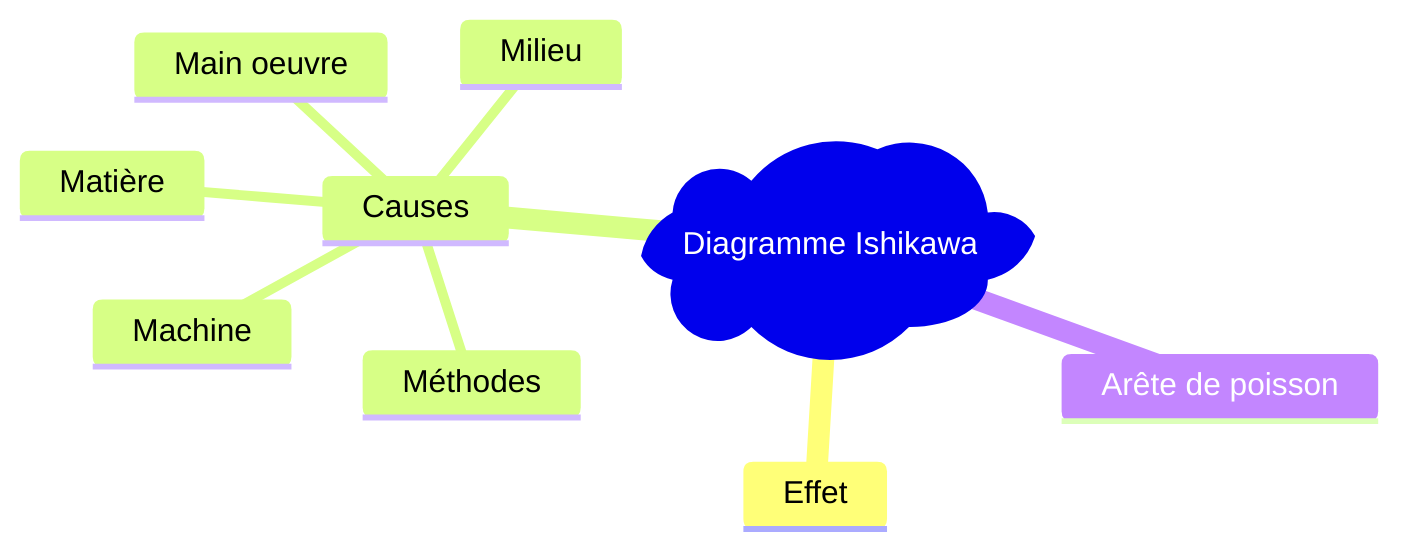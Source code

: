 mindmap
  root)Diagramme Ishikawa(
    Effet
    Causes
        Méthodes
        Milieu
        Matière
        Machine
        Main oeuvre
    Arête de poisson